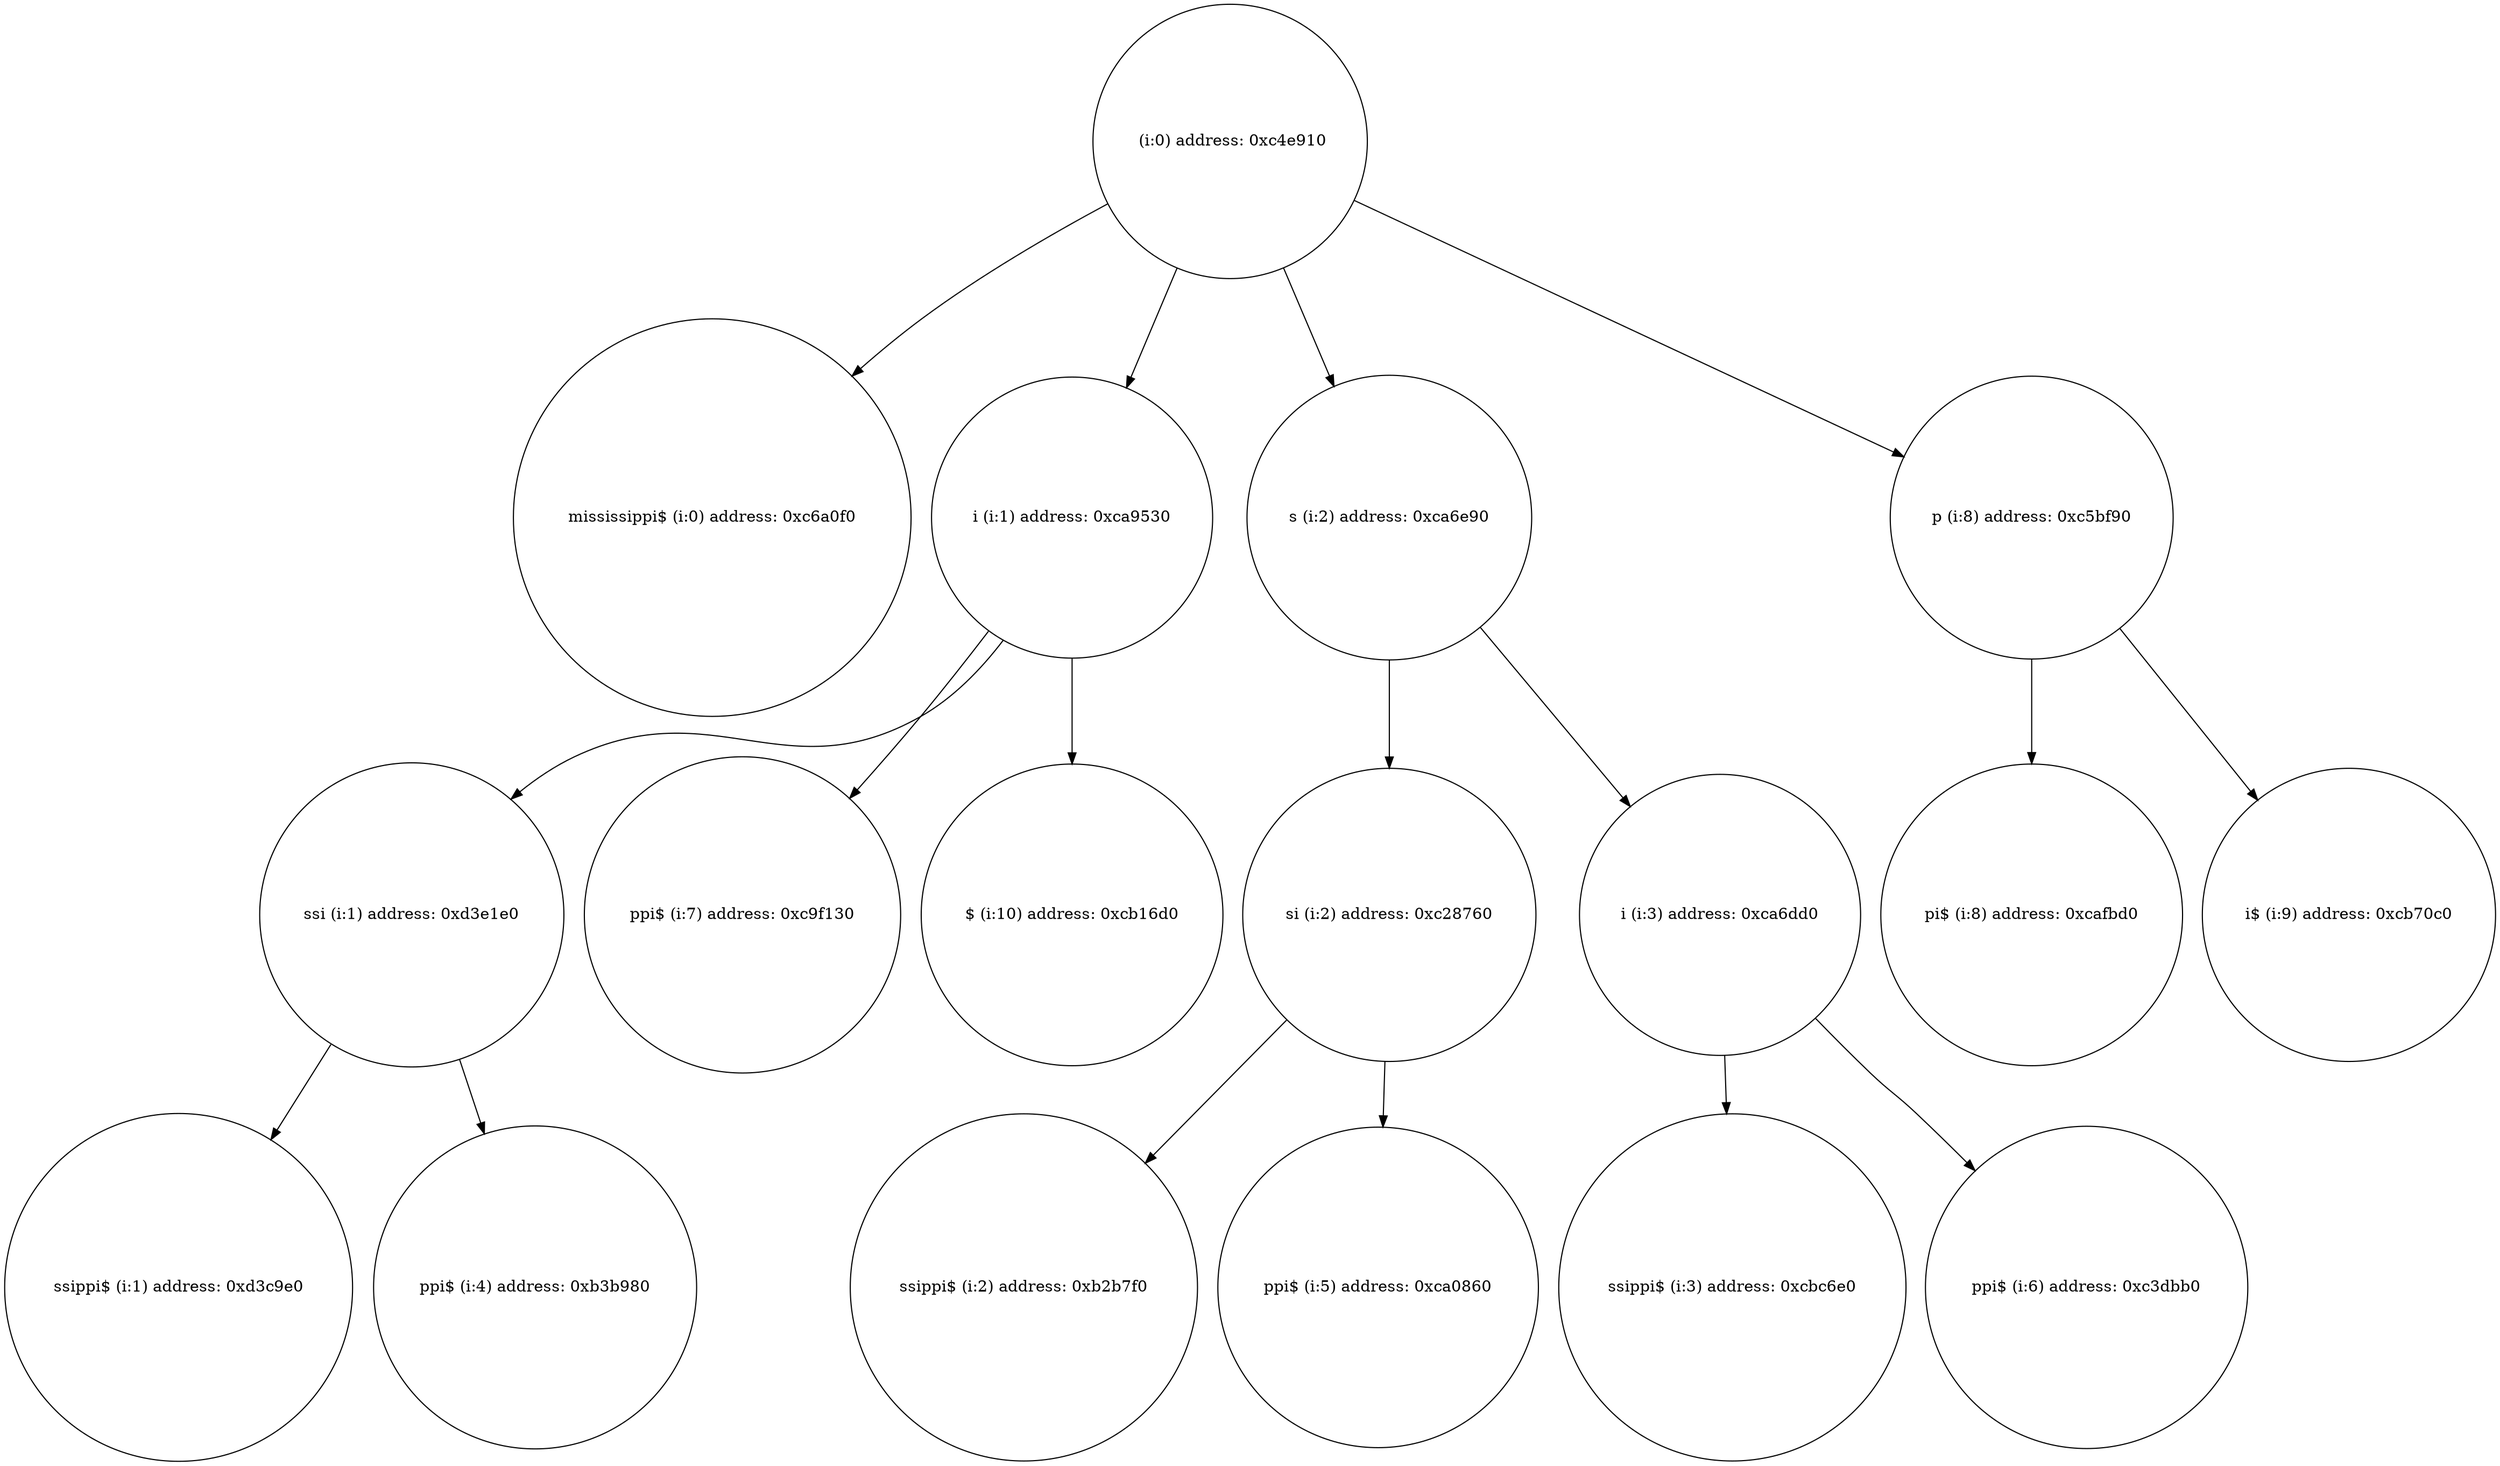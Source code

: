digraph suffix {
	node [shape = circle];
	0 [label= " (i:0) address: 0xc4e910"];
	0 -> 1;
	1 [label= "mississippi$ (i:0) address: 0xc6a0f0"];
	0 -> 2;
	2 [label= "i (i:1) address: 0xca9530"];
	2 -> 3;
	3 [label= "ssi (i:1) address: 0xd3e1e0"];
	3 -> 4;
	4 [label= "ssippi$ (i:1) address: 0xd3c9e0"];
	3 -> 5;
	5 [label= "ppi$ (i:4) address: 0xb3b980"];
	2 -> 6;
	6 [label= "ppi$ (i:7) address: 0xc9f130"];
	2 -> 7;
	7 [label= "$ (i:10) address: 0xcb16d0"];
	0 -> 8;
	8 [label= "s (i:2) address: 0xca6e90"];
	8 -> 9;
	9 [label= "si (i:2) address: 0xc28760"];
	9 -> 10;
	10 [label= "ssippi$ (i:2) address: 0xb2b7f0"];
	9 -> 11;
	11 [label= "ppi$ (i:5) address: 0xca0860"];
	8 -> 12;
	12 [label= "i (i:3) address: 0xca6dd0"];
	12 -> 13;
	13 [label= "ssippi$ (i:3) address: 0xcbc6e0"];
	12 -> 14;
	14 [label= "ppi$ (i:6) address: 0xc3dbb0"];
	0 -> 15;
	15 [label= "p (i:8) address: 0xc5bf90"];
	15 -> 16;
	16 [label= "pi$ (i:8) address: 0xcafbd0"];
	15 -> 17;
	17 [label= "i$ (i:9) address: 0xcb70c0"];
}